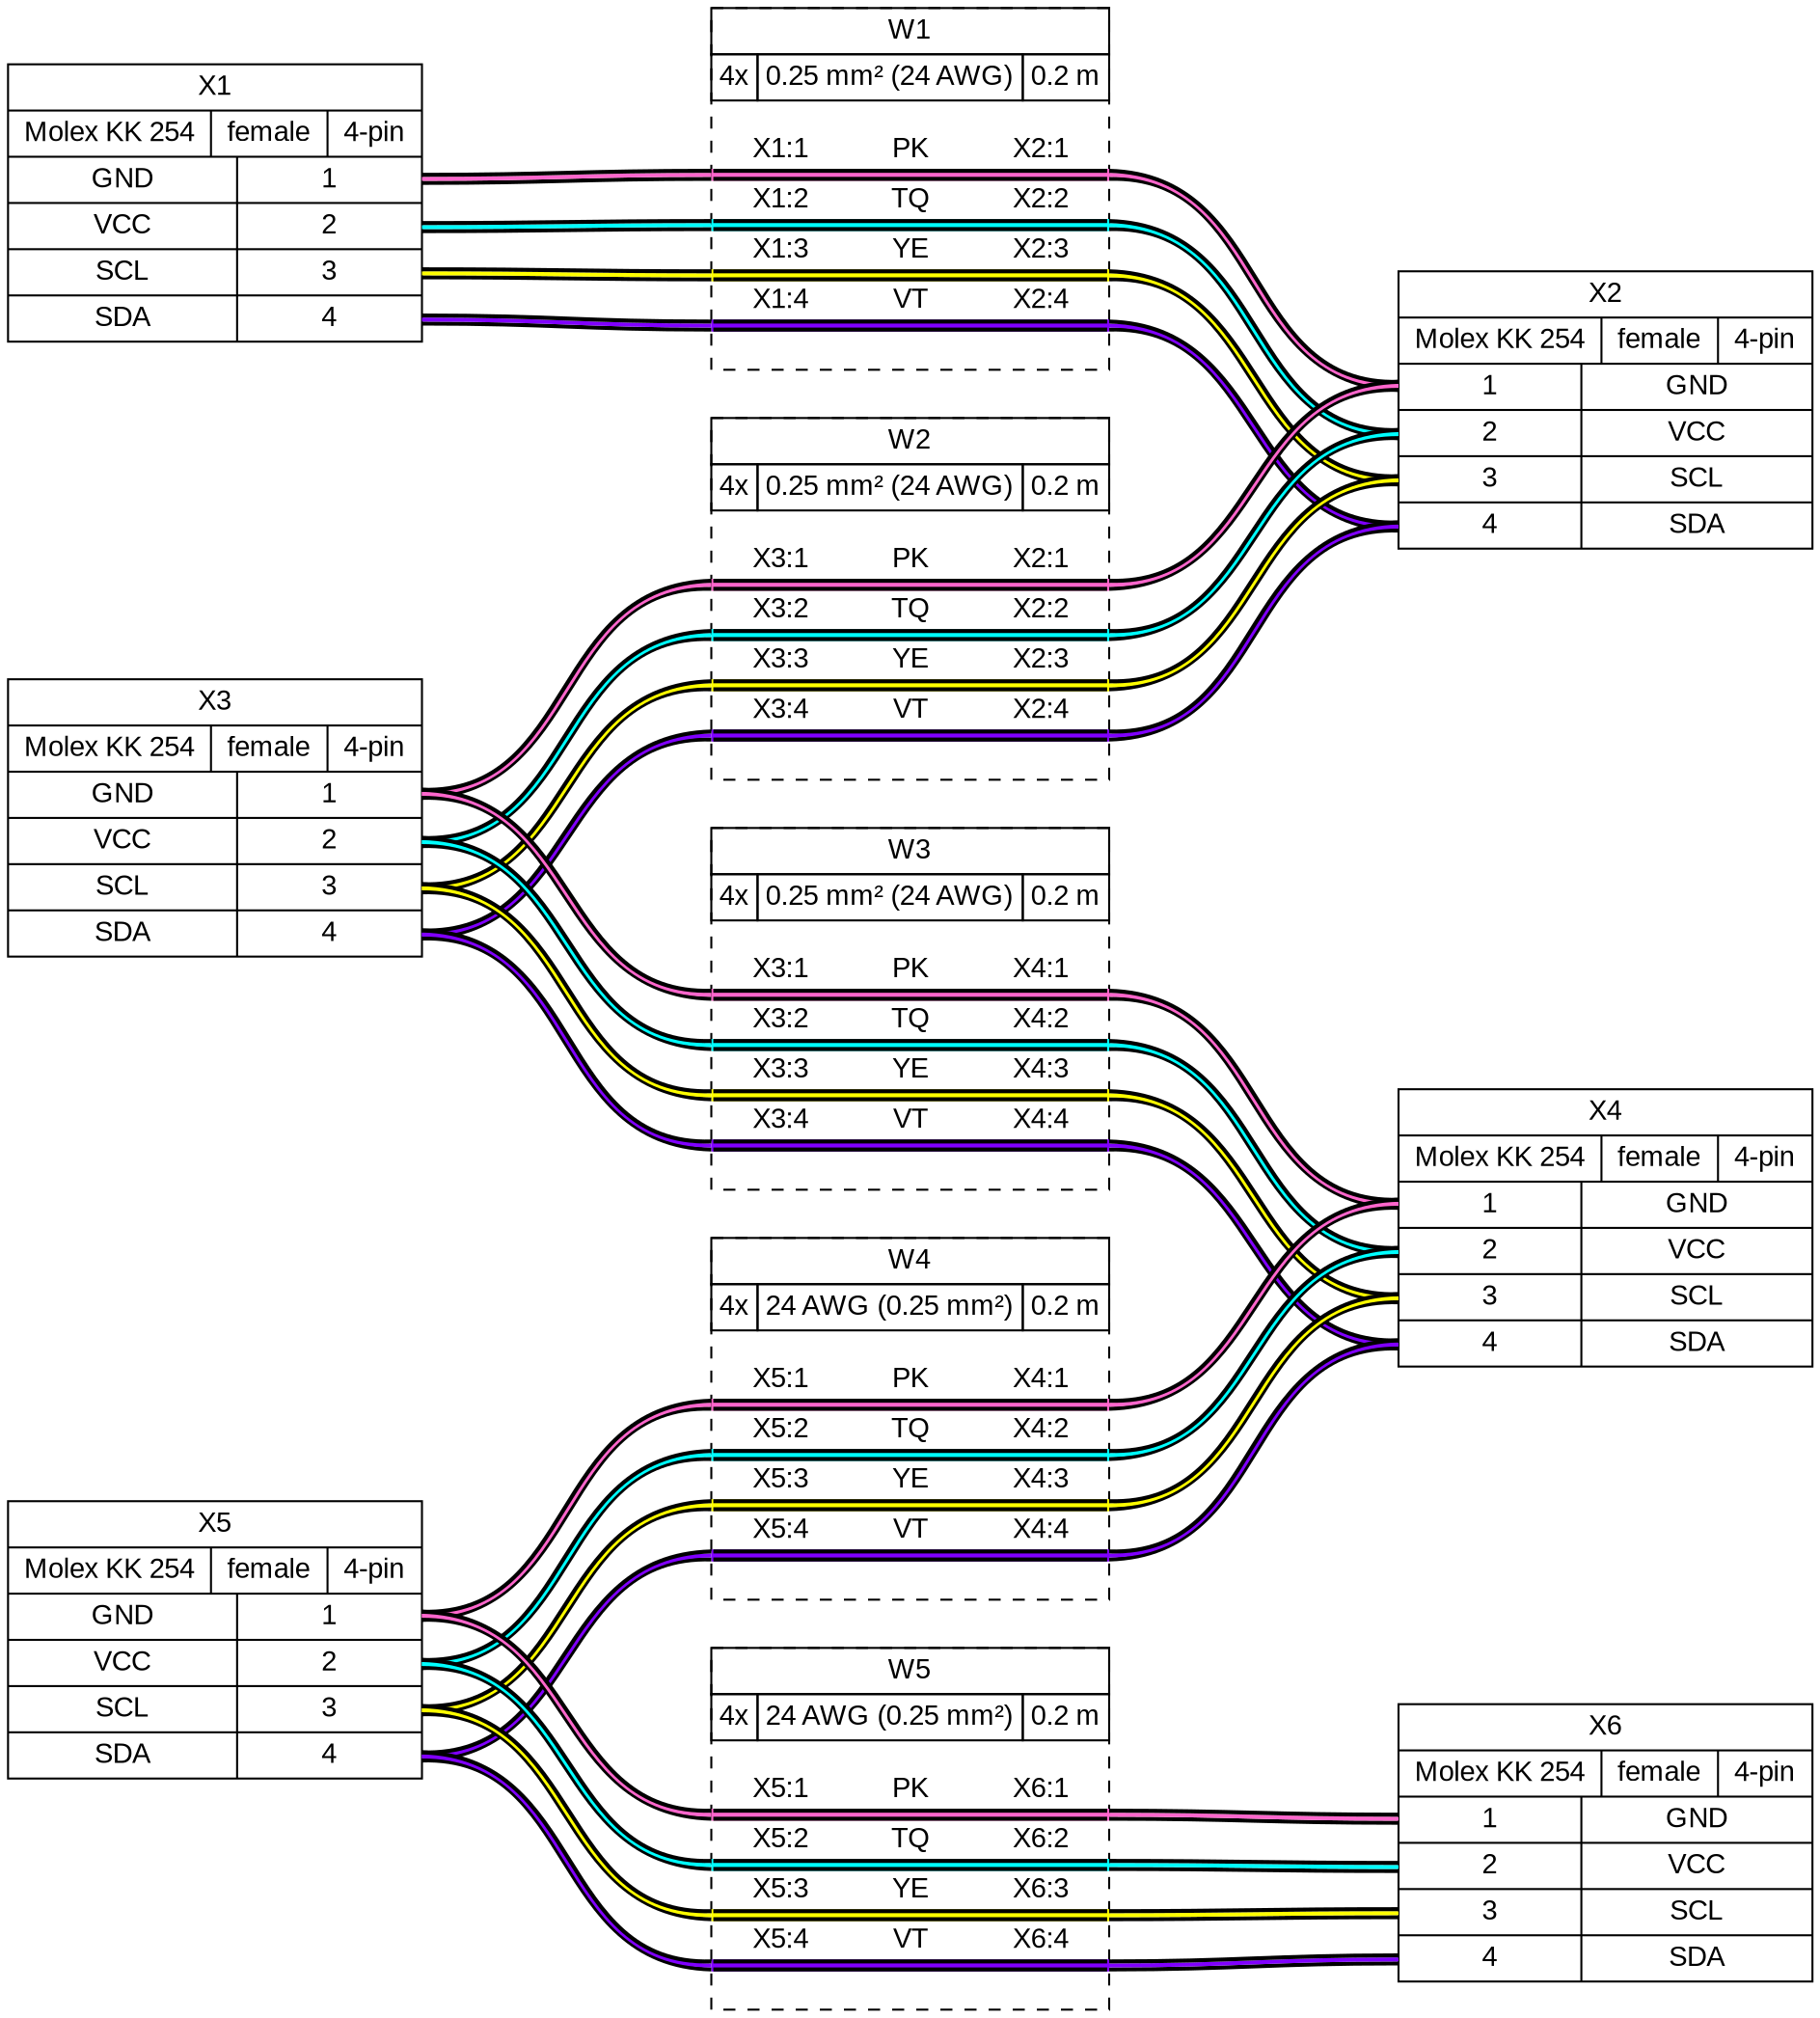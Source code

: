 graph {
// Graph generated by WireViz
// https://github.com/formatc1702/WireViz
	graph [bgcolor=white fontname=arial nodesep=0.33 rankdir=LR ranksep=2]
	node [fillcolor=white fontname=arial shape=record style=filled]
	edge [fontname=arial style=bold]
	X1 [label="X1|{Molex KK 254|female|4-pin}|{{GND|VCC|SCL|SDA}|{<p1r>1|<p2r>2|<p3r>3|<p4r>4}}"]
	X2 [label="X2|{Molex KK 254|female|4-pin}|{{<p1l>1|<p2l>2|<p3l>3|<p4l>4}|{GND|VCC|SCL|SDA}}"]
	X3 [label="X3|{Molex KK 254|female|4-pin}|{{GND|VCC|SCL|SDA}|{<p1r>1|<p2r>2|<p3r>3|<p4r>4}}"]
	X4 [label="X4|{Molex KK 254|female|4-pin}|{{<p1l>1|<p2l>2|<p3l>3|<p4l>4}|{GND|VCC|SCL|SDA}}"]
	X5 [label="X5|{Molex KK 254|female|4-pin}|{{GND|VCC|SCL|SDA}|{<p1r>1|<p2r>2|<p3r>3|<p4r>4}}"]
	X6 [label="X6|{Molex KK 254|female|4-pin}|{{<p1l>1|<p2l>2|<p3l>3|<p4l>4}|{GND|VCC|SCL|SDA}}"]
	edge [color="#000000:#ff66cc:#000000"]
	X1:p1r:e -- W1:w1:w
	W1:w1:e -- X2:p1l:w
	edge [color="#000000:#00ffff:#000000"]
	X1:p2r:e -- W1:w2:w
	W1:w2:e -- X2:p2l:w
	edge [color="#000000:#ffff00:#000000"]
	X1:p3r:e -- W1:w3:w
	W1:w3:e -- X2:p3l:w
	edge [color="#000000:#8000ff:#000000"]
	X1:p4r:e -- W1:w4:w
	W1:w4:e -- X2:p4l:w
	W1 [label=<<table border="0" cellspacing="0" cellpadding="0"><tr><td><table border="0" cellspacing="0" cellpadding="3" cellborder="1"><tr><td colspan="3">W1</td></tr><tr><td>4x</td><td>0.25 mm² (24 AWG)</td><td>0.2 m</td></tr></table></td></tr><tr><td>&nbsp;</td></tr><tr><td><table border="0" cellspacing="0" cellborder="0"><tr><td>X1:1</td><td>PK</td><td>X2:1</td></tr><tr><td colspan="3" cellpadding="0" height="6" bgcolor="#ff66cc" border="2" sides="tb" port="w1"></td></tr><tr><td>X1:2</td><td>TQ</td><td>X2:2</td></tr><tr><td colspan="3" cellpadding="0" height="6" bgcolor="#00ffff" border="2" sides="tb" port="w2"></td></tr><tr><td>X1:3</td><td>YE</td><td>X2:3</td></tr><tr><td colspan="3" cellpadding="0" height="6" bgcolor="#ffff00" border="2" sides="tb" port="w3"></td></tr><tr><td>X1:4</td><td>VT</td><td>X2:4</td></tr><tr><td colspan="3" cellpadding="0" height="6" bgcolor="#8000ff" border="2" sides="tb" port="w4"></td></tr><tr><td>&nbsp;</td></tr></table></td></tr></table>> fillcolor=white margin=0 shape=box style="filled,dashed"]
	edge [color="#000000:#ff66cc:#000000"]
	X3:p1r:e -- W2:w1:w
	W2:w1:e -- X2:p1l:w
	edge [color="#000000:#00ffff:#000000"]
	X3:p2r:e -- W2:w2:w
	W2:w2:e -- X2:p2l:w
	edge [color="#000000:#ffff00:#000000"]
	X3:p3r:e -- W2:w3:w
	W2:w3:e -- X2:p3l:w
	edge [color="#000000:#8000ff:#000000"]
	X3:p4r:e -- W2:w4:w
	W2:w4:e -- X2:p4l:w
	W2 [label=<<table border="0" cellspacing="0" cellpadding="0"><tr><td><table border="0" cellspacing="0" cellpadding="3" cellborder="1"><tr><td colspan="3">W2</td></tr><tr><td>4x</td><td>0.25 mm² (24 AWG)</td><td>0.2 m</td></tr></table></td></tr><tr><td>&nbsp;</td></tr><tr><td><table border="0" cellspacing="0" cellborder="0"><tr><td>X3:1</td><td>PK</td><td>X2:1</td></tr><tr><td colspan="3" cellpadding="0" height="6" bgcolor="#ff66cc" border="2" sides="tb" port="w1"></td></tr><tr><td>X3:2</td><td>TQ</td><td>X2:2</td></tr><tr><td colspan="3" cellpadding="0" height="6" bgcolor="#00ffff" border="2" sides="tb" port="w2"></td></tr><tr><td>X3:3</td><td>YE</td><td>X2:3</td></tr><tr><td colspan="3" cellpadding="0" height="6" bgcolor="#ffff00" border="2" sides="tb" port="w3"></td></tr><tr><td>X3:4</td><td>VT</td><td>X2:4</td></tr><tr><td colspan="3" cellpadding="0" height="6" bgcolor="#8000ff" border="2" sides="tb" port="w4"></td></tr><tr><td>&nbsp;</td></tr></table></td></tr></table>> fillcolor=white margin=0 shape=box style="filled,dashed"]
	edge [color="#000000:#ff66cc:#000000"]
	X3:p1r:e -- W3:w1:w
	W3:w1:e -- X4:p1l:w
	edge [color="#000000:#00ffff:#000000"]
	X3:p2r:e -- W3:w2:w
	W3:w2:e -- X4:p2l:w
	edge [color="#000000:#ffff00:#000000"]
	X3:p3r:e -- W3:w3:w
	W3:w3:e -- X4:p3l:w
	edge [color="#000000:#8000ff:#000000"]
	X3:p4r:e -- W3:w4:w
	W3:w4:e -- X4:p4l:w
	W3 [label=<<table border="0" cellspacing="0" cellpadding="0"><tr><td><table border="0" cellspacing="0" cellpadding="3" cellborder="1"><tr><td colspan="3">W3</td></tr><tr><td>4x</td><td>0.25 mm² (24 AWG)</td><td>0.2 m</td></tr></table></td></tr><tr><td>&nbsp;</td></tr><tr><td><table border="0" cellspacing="0" cellborder="0"><tr><td>X3:1</td><td>PK</td><td>X4:1</td></tr><tr><td colspan="3" cellpadding="0" height="6" bgcolor="#ff66cc" border="2" sides="tb" port="w1"></td></tr><tr><td>X3:2</td><td>TQ</td><td>X4:2</td></tr><tr><td colspan="3" cellpadding="0" height="6" bgcolor="#00ffff" border="2" sides="tb" port="w2"></td></tr><tr><td>X3:3</td><td>YE</td><td>X4:3</td></tr><tr><td colspan="3" cellpadding="0" height="6" bgcolor="#ffff00" border="2" sides="tb" port="w3"></td></tr><tr><td>X3:4</td><td>VT</td><td>X4:4</td></tr><tr><td colspan="3" cellpadding="0" height="6" bgcolor="#8000ff" border="2" sides="tb" port="w4"></td></tr><tr><td>&nbsp;</td></tr></table></td></tr></table>> fillcolor=white margin=0 shape=box style="filled,dashed"]
	edge [color="#000000:#ff66cc:#000000"]
	X5:p1r:e -- W4:w1:w
	W4:w1:e -- X4:p1l:w
	edge [color="#000000:#00ffff:#000000"]
	X5:p2r:e -- W4:w2:w
	W4:w2:e -- X4:p2l:w
	edge [color="#000000:#ffff00:#000000"]
	X5:p3r:e -- W4:w3:w
	W4:w3:e -- X4:p3l:w
	edge [color="#000000:#8000ff:#000000"]
	X5:p4r:e -- W4:w4:w
	W4:w4:e -- X4:p4l:w
	W4 [label=<<table border="0" cellspacing="0" cellpadding="0"><tr><td><table border="0" cellspacing="0" cellpadding="3" cellborder="1"><tr><td colspan="3">W4</td></tr><tr><td>4x</td><td>24 AWG (0.25 mm²)</td><td>0.2 m</td></tr></table></td></tr><tr><td>&nbsp;</td></tr><tr><td><table border="0" cellspacing="0" cellborder="0"><tr><td>X5:1</td><td>PK</td><td>X4:1</td></tr><tr><td colspan="3" cellpadding="0" height="6" bgcolor="#ff66cc" border="2" sides="tb" port="w1"></td></tr><tr><td>X5:2</td><td>TQ</td><td>X4:2</td></tr><tr><td colspan="3" cellpadding="0" height="6" bgcolor="#00ffff" border="2" sides="tb" port="w2"></td></tr><tr><td>X5:3</td><td>YE</td><td>X4:3</td></tr><tr><td colspan="3" cellpadding="0" height="6" bgcolor="#ffff00" border="2" sides="tb" port="w3"></td></tr><tr><td>X5:4</td><td>VT</td><td>X4:4</td></tr><tr><td colspan="3" cellpadding="0" height="6" bgcolor="#8000ff" border="2" sides="tb" port="w4"></td></tr><tr><td>&nbsp;</td></tr></table></td></tr></table>> fillcolor=white margin=0 shape=box style="filled,dashed"]
	edge [color="#000000:#ff66cc:#000000"]
	X5:p1r:e -- W5:w1:w
	W5:w1:e -- X6:p1l:w
	edge [color="#000000:#00ffff:#000000"]
	X5:p2r:e -- W5:w2:w
	W5:w2:e -- X6:p2l:w
	edge [color="#000000:#ffff00:#000000"]
	X5:p3r:e -- W5:w3:w
	W5:w3:e -- X6:p3l:w
	edge [color="#000000:#8000ff:#000000"]
	X5:p4r:e -- W5:w4:w
	W5:w4:e -- X6:p4l:w
	W5 [label=<<table border="0" cellspacing="0" cellpadding="0"><tr><td><table border="0" cellspacing="0" cellpadding="3" cellborder="1"><tr><td colspan="3">W5</td></tr><tr><td>4x</td><td>24 AWG (0.25 mm²)</td><td>0.2 m</td></tr></table></td></tr><tr><td>&nbsp;</td></tr><tr><td><table border="0" cellspacing="0" cellborder="0"><tr><td>X5:1</td><td>PK</td><td>X6:1</td></tr><tr><td colspan="3" cellpadding="0" height="6" bgcolor="#ff66cc" border="2" sides="tb" port="w1"></td></tr><tr><td>X5:2</td><td>TQ</td><td>X6:2</td></tr><tr><td colspan="3" cellpadding="0" height="6" bgcolor="#00ffff" border="2" sides="tb" port="w2"></td></tr><tr><td>X5:3</td><td>YE</td><td>X6:3</td></tr><tr><td colspan="3" cellpadding="0" height="6" bgcolor="#ffff00" border="2" sides="tb" port="w3"></td></tr><tr><td>X5:4</td><td>VT</td><td>X6:4</td></tr><tr><td colspan="3" cellpadding="0" height="6" bgcolor="#8000ff" border="2" sides="tb" port="w4"></td></tr><tr><td>&nbsp;</td></tr></table></td></tr></table>> fillcolor=white margin=0 shape=box style="filled,dashed"]
}
